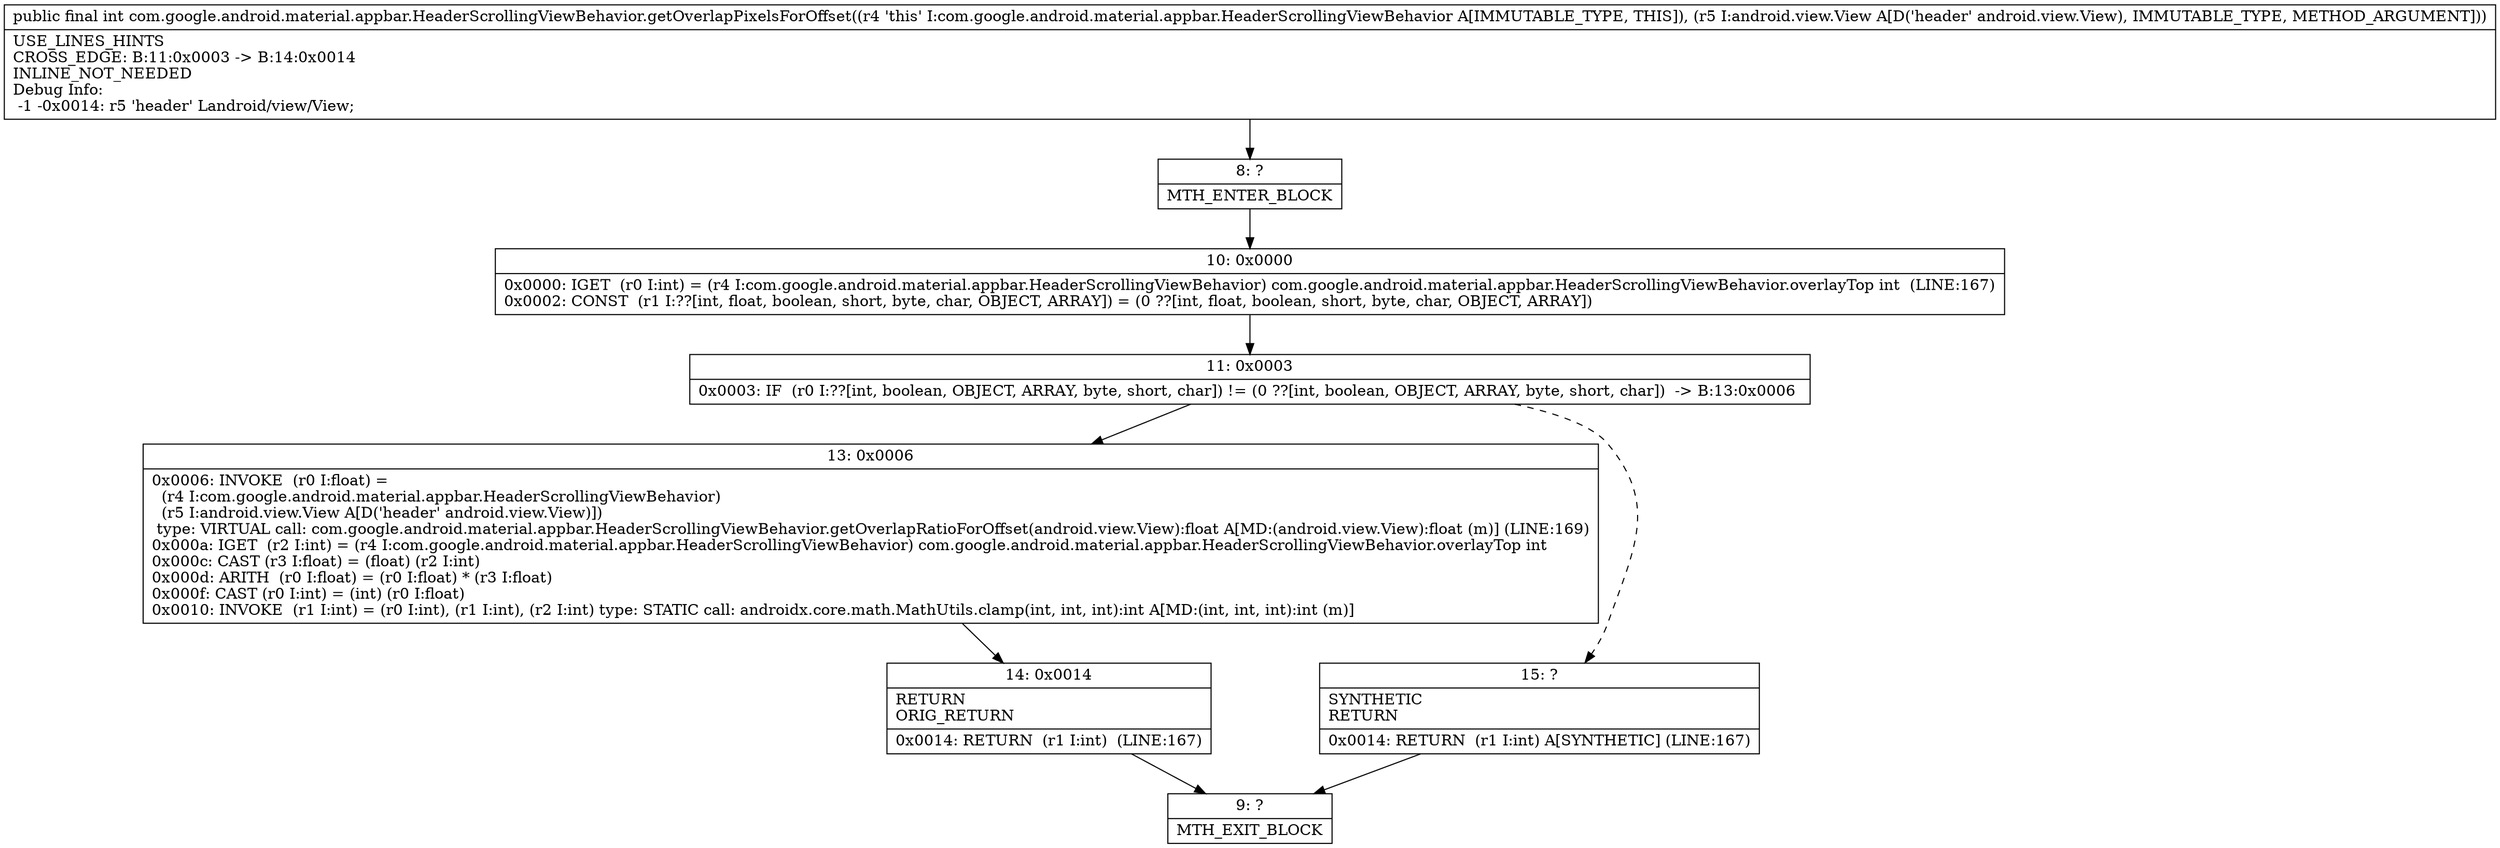 digraph "CFG forcom.google.android.material.appbar.HeaderScrollingViewBehavior.getOverlapPixelsForOffset(Landroid\/view\/View;)I" {
Node_8 [shape=record,label="{8\:\ ?|MTH_ENTER_BLOCK\l}"];
Node_10 [shape=record,label="{10\:\ 0x0000|0x0000: IGET  (r0 I:int) = (r4 I:com.google.android.material.appbar.HeaderScrollingViewBehavior) com.google.android.material.appbar.HeaderScrollingViewBehavior.overlayTop int  (LINE:167)\l0x0002: CONST  (r1 I:??[int, float, boolean, short, byte, char, OBJECT, ARRAY]) = (0 ??[int, float, boolean, short, byte, char, OBJECT, ARRAY]) \l}"];
Node_11 [shape=record,label="{11\:\ 0x0003|0x0003: IF  (r0 I:??[int, boolean, OBJECT, ARRAY, byte, short, char]) != (0 ??[int, boolean, OBJECT, ARRAY, byte, short, char])  \-\> B:13:0x0006 \l}"];
Node_13 [shape=record,label="{13\:\ 0x0006|0x0006: INVOKE  (r0 I:float) = \l  (r4 I:com.google.android.material.appbar.HeaderScrollingViewBehavior)\l  (r5 I:android.view.View A[D('header' android.view.View)])\l type: VIRTUAL call: com.google.android.material.appbar.HeaderScrollingViewBehavior.getOverlapRatioForOffset(android.view.View):float A[MD:(android.view.View):float (m)] (LINE:169)\l0x000a: IGET  (r2 I:int) = (r4 I:com.google.android.material.appbar.HeaderScrollingViewBehavior) com.google.android.material.appbar.HeaderScrollingViewBehavior.overlayTop int \l0x000c: CAST (r3 I:float) = (float) (r2 I:int) \l0x000d: ARITH  (r0 I:float) = (r0 I:float) * (r3 I:float) \l0x000f: CAST (r0 I:int) = (int) (r0 I:float) \l0x0010: INVOKE  (r1 I:int) = (r0 I:int), (r1 I:int), (r2 I:int) type: STATIC call: androidx.core.math.MathUtils.clamp(int, int, int):int A[MD:(int, int, int):int (m)]\l}"];
Node_14 [shape=record,label="{14\:\ 0x0014|RETURN\lORIG_RETURN\l|0x0014: RETURN  (r1 I:int)  (LINE:167)\l}"];
Node_9 [shape=record,label="{9\:\ ?|MTH_EXIT_BLOCK\l}"];
Node_15 [shape=record,label="{15\:\ ?|SYNTHETIC\lRETURN\l|0x0014: RETURN  (r1 I:int) A[SYNTHETIC] (LINE:167)\l}"];
MethodNode[shape=record,label="{public final int com.google.android.material.appbar.HeaderScrollingViewBehavior.getOverlapPixelsForOffset((r4 'this' I:com.google.android.material.appbar.HeaderScrollingViewBehavior A[IMMUTABLE_TYPE, THIS]), (r5 I:android.view.View A[D('header' android.view.View), IMMUTABLE_TYPE, METHOD_ARGUMENT]))  | USE_LINES_HINTS\lCROSS_EDGE: B:11:0x0003 \-\> B:14:0x0014\lINLINE_NOT_NEEDED\lDebug Info:\l  \-1 \-0x0014: r5 'header' Landroid\/view\/View;\l}"];
MethodNode -> Node_8;Node_8 -> Node_10;
Node_10 -> Node_11;
Node_11 -> Node_13;
Node_11 -> Node_15[style=dashed];
Node_13 -> Node_14;
Node_14 -> Node_9;
Node_15 -> Node_9;
}

